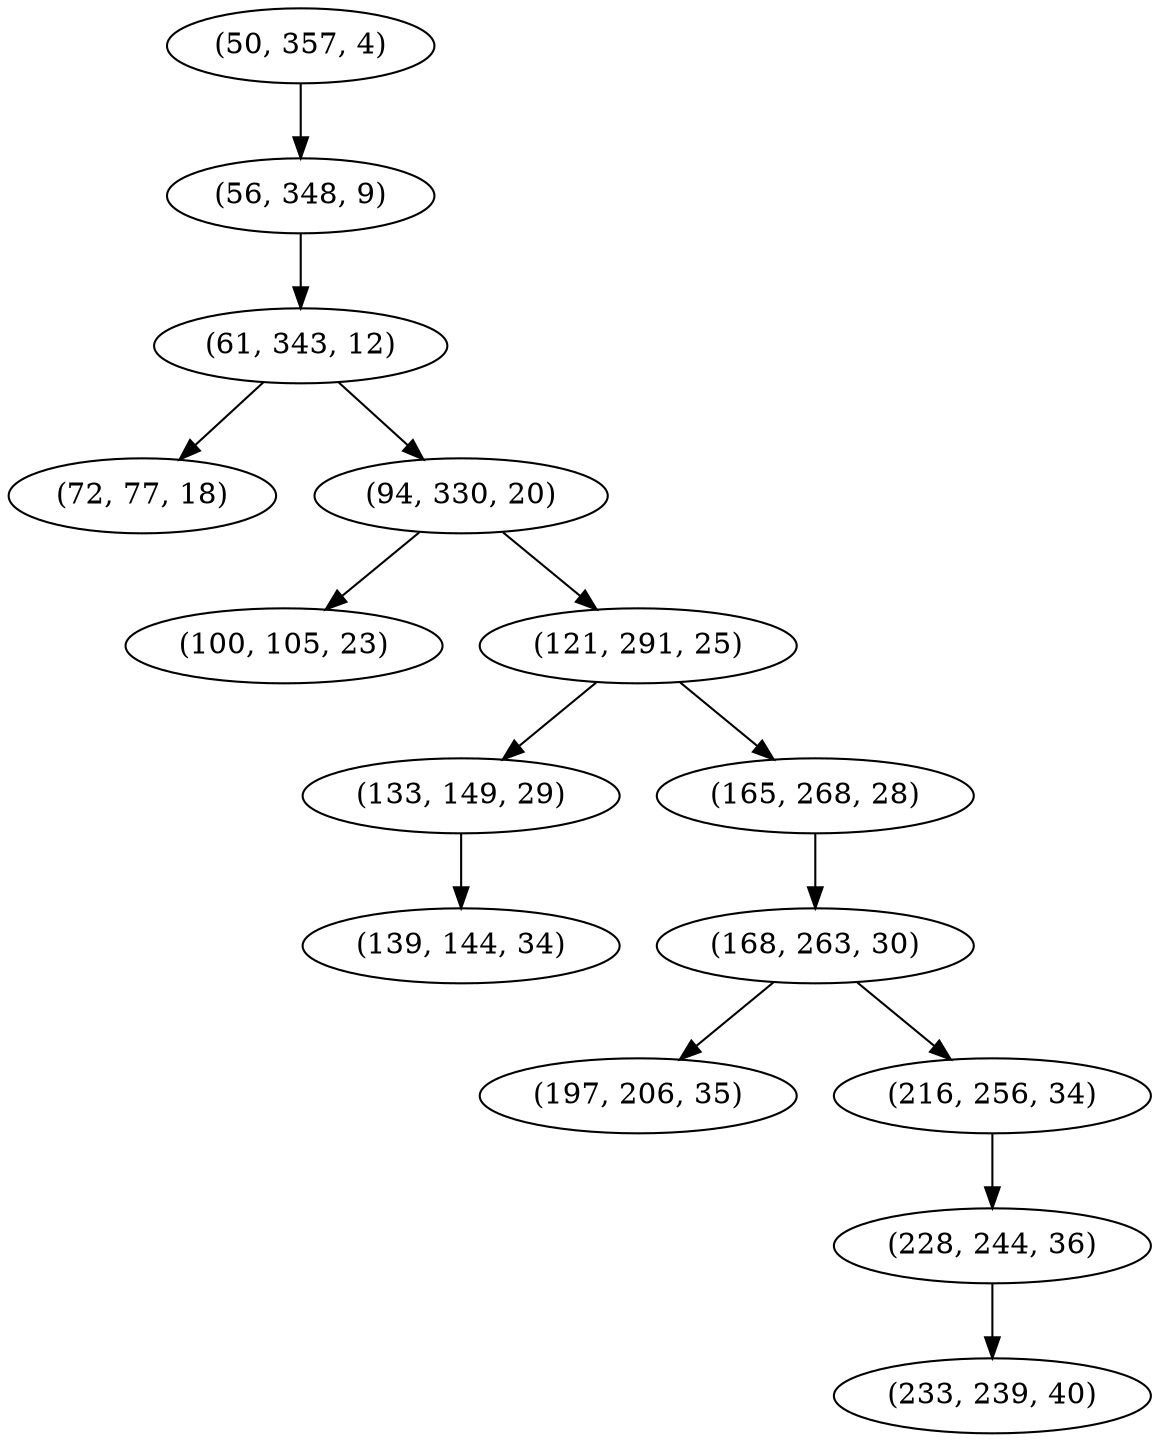 digraph tree {
    "(50, 357, 4)";
    "(56, 348, 9)";
    "(61, 343, 12)";
    "(72, 77, 18)";
    "(94, 330, 20)";
    "(100, 105, 23)";
    "(121, 291, 25)";
    "(133, 149, 29)";
    "(139, 144, 34)";
    "(165, 268, 28)";
    "(168, 263, 30)";
    "(197, 206, 35)";
    "(216, 256, 34)";
    "(228, 244, 36)";
    "(233, 239, 40)";
    "(50, 357, 4)" -> "(56, 348, 9)";
    "(56, 348, 9)" -> "(61, 343, 12)";
    "(61, 343, 12)" -> "(72, 77, 18)";
    "(61, 343, 12)" -> "(94, 330, 20)";
    "(94, 330, 20)" -> "(100, 105, 23)";
    "(94, 330, 20)" -> "(121, 291, 25)";
    "(121, 291, 25)" -> "(133, 149, 29)";
    "(121, 291, 25)" -> "(165, 268, 28)";
    "(133, 149, 29)" -> "(139, 144, 34)";
    "(165, 268, 28)" -> "(168, 263, 30)";
    "(168, 263, 30)" -> "(197, 206, 35)";
    "(168, 263, 30)" -> "(216, 256, 34)";
    "(216, 256, 34)" -> "(228, 244, 36)";
    "(228, 244, 36)" -> "(233, 239, 40)";
}
